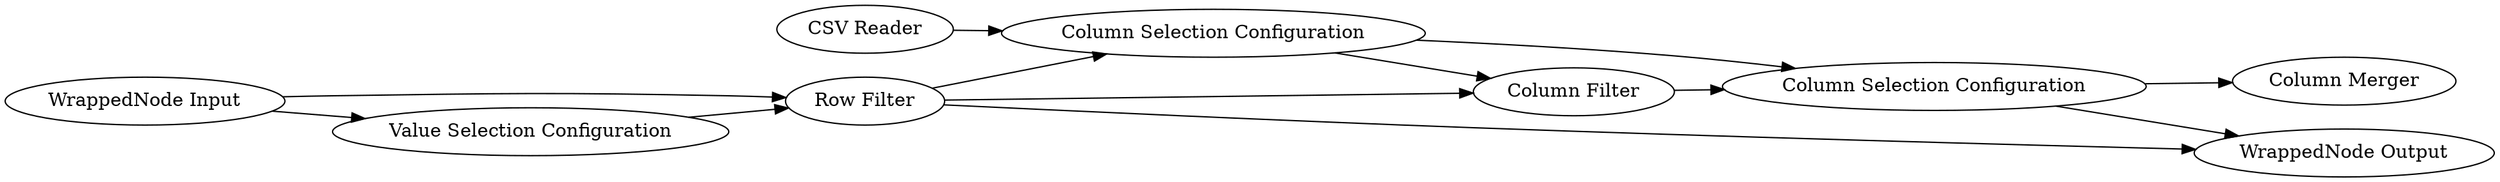 digraph {
	8 -> 15
	8 -> 21
	14 -> 8
	14 -> 18
	22 -> 20
	18 -> 8
	21 -> 22
	11 -> 22
	34 -> 21
	22 -> 15
	21 -> 11
	8 -> 11
	20 [label="Column Merger"]
	34 [label="CSV Reader"]
	22 [label="Column Selection Configuration"]
	11 [label="Column Filter"]
	21 [label="Column Selection Configuration"]
	18 [label="Value Selection Configuration"]
	8 [label="Row Filter"]
	15 [label="WrappedNode Output"]
	14 [label="WrappedNode Input"]
	rankdir=LR
}
